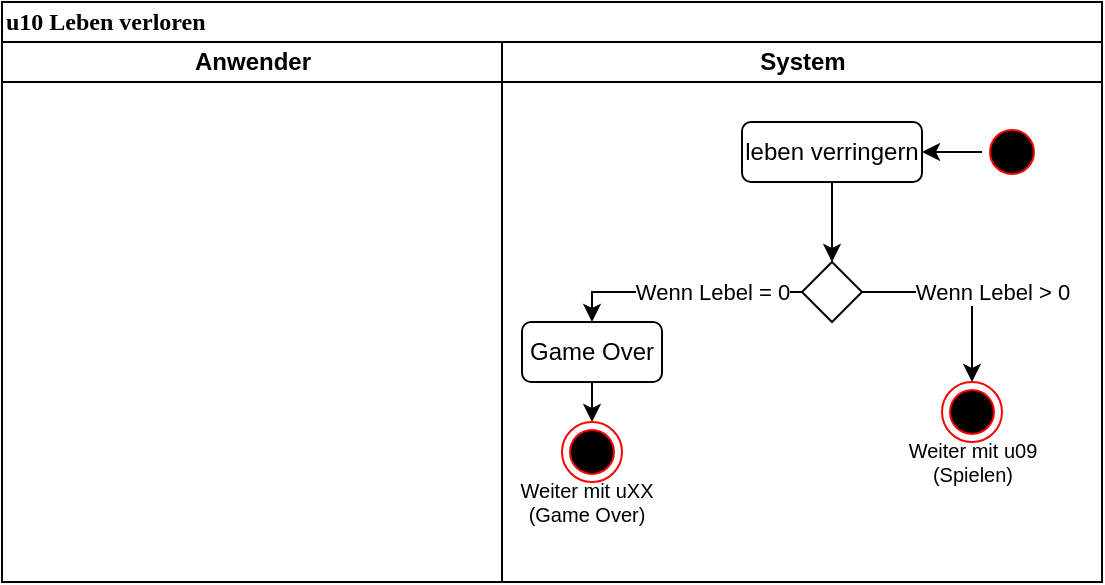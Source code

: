 <mxfile version="22.0.8" type="github">
  <diagram name="Seite-1" id="60NqQOznhc1A8SArfkW2">
    <mxGraphModel dx="819" dy="415" grid="1" gridSize="10" guides="1" tooltips="1" connect="1" arrows="1" fold="1" page="1" pageScale="1" pageWidth="827" pageHeight="1169" math="0" shadow="0">
      <root>
        <mxCell id="0" />
        <mxCell id="1" parent="0" />
        <mxCell id="De6Wa1WC866q7eQohw9J-1" value="u10 Leben verloren" style="swimlane;html=1;childLayout=stackLayout;startSize=20;rounded=0;shadow=0;comic=0;labelBackgroundColor=none;strokeWidth=1;fontFamily=Verdana;fontSize=12;align=left;" vertex="1" parent="1">
          <mxGeometry x="40" y="20" width="550" height="290" as="geometry" />
        </mxCell>
        <mxCell id="De6Wa1WC866q7eQohw9J-2" value="Anwender" style="swimlane;html=1;startSize=20;" vertex="1" parent="De6Wa1WC866q7eQohw9J-1">
          <mxGeometry y="20" width="250" height="270" as="geometry" />
        </mxCell>
        <mxCell id="De6Wa1WC866q7eQohw9J-6" value="System" style="swimlane;html=1;startSize=20;" vertex="1" parent="De6Wa1WC866q7eQohw9J-1">
          <mxGeometry x="250" y="20" width="300" height="270" as="geometry" />
        </mxCell>
        <mxCell id="De6Wa1WC866q7eQohw9J-22" style="edgeStyle=orthogonalEdgeStyle;rounded=0;orthogonalLoop=1;jettySize=auto;html=1;exitX=0;exitY=0.5;exitDx=0;exitDy=0;entryX=1;entryY=0.5;entryDx=0;entryDy=0;" edge="1" parent="De6Wa1WC866q7eQohw9J-6" source="De6Wa1WC866q7eQohw9J-3" target="De6Wa1WC866q7eQohw9J-12">
          <mxGeometry relative="1" as="geometry" />
        </mxCell>
        <mxCell id="De6Wa1WC866q7eQohw9J-3" value="" style="ellipse;html=1;shape=startState;fillColor=#000000;strokeColor=#ff0000;" vertex="1" parent="De6Wa1WC866q7eQohw9J-6">
          <mxGeometry x="240" y="40" width="30" height="30" as="geometry" />
        </mxCell>
        <mxCell id="De6Wa1WC866q7eQohw9J-21" style="edgeStyle=orthogonalEdgeStyle;rounded=0;orthogonalLoop=1;jettySize=auto;html=1;exitX=0.5;exitY=1;exitDx=0;exitDy=0;entryX=0.5;entryY=0;entryDx=0;entryDy=0;" edge="1" parent="De6Wa1WC866q7eQohw9J-6" source="De6Wa1WC866q7eQohw9J-12" target="De6Wa1WC866q7eQohw9J-13">
          <mxGeometry relative="1" as="geometry" />
        </mxCell>
        <mxCell id="De6Wa1WC866q7eQohw9J-12" value="leben verringern" style="rounded=1;whiteSpace=wrap;html=1;" vertex="1" parent="De6Wa1WC866q7eQohw9J-6">
          <mxGeometry x="120" y="40" width="90" height="30" as="geometry" />
        </mxCell>
        <mxCell id="De6Wa1WC866q7eQohw9J-13" value="" style="rhombus;whiteSpace=wrap;html=1;" vertex="1" parent="De6Wa1WC866q7eQohw9J-6">
          <mxGeometry x="150" y="110" width="30" height="30" as="geometry" />
        </mxCell>
        <mxCell id="De6Wa1WC866q7eQohw9J-24" style="edgeStyle=orthogonalEdgeStyle;rounded=0;orthogonalLoop=1;jettySize=auto;html=1;exitX=0.5;exitY=1;exitDx=0;exitDy=0;entryX=0.5;entryY=0;entryDx=0;entryDy=0;" edge="1" parent="De6Wa1WC866q7eQohw9J-6" source="De6Wa1WC866q7eQohw9J-14" target="De6Wa1WC866q7eQohw9J-23">
          <mxGeometry relative="1" as="geometry" />
        </mxCell>
        <mxCell id="De6Wa1WC866q7eQohw9J-14" value="Game Over" style="rounded=1;whiteSpace=wrap;html=1;" vertex="1" parent="De6Wa1WC866q7eQohw9J-6">
          <mxGeometry x="10" y="140" width="70" height="30" as="geometry" />
        </mxCell>
        <mxCell id="De6Wa1WC866q7eQohw9J-16" value="" style="endArrow=classic;html=1;rounded=0;entryX=0.5;entryY=0;entryDx=0;entryDy=0;exitX=0;exitY=0.5;exitDx=0;exitDy=0;" edge="1" parent="De6Wa1WC866q7eQohw9J-6" source="De6Wa1WC866q7eQohw9J-13" target="De6Wa1WC866q7eQohw9J-14">
          <mxGeometry relative="1" as="geometry">
            <mxPoint x="24" y="120" as="sourcePoint" />
            <mxPoint x="124" y="120" as="targetPoint" />
            <Array as="points">
              <mxPoint x="45" y="125" />
            </Array>
          </mxGeometry>
        </mxCell>
        <mxCell id="De6Wa1WC866q7eQohw9J-17" value="Wenn Lebel = 0" style="edgeLabel;resizable=0;html=1;align=center;verticalAlign=middle;" connectable="0" vertex="1" parent="De6Wa1WC866q7eQohw9J-16">
          <mxGeometry relative="1" as="geometry">
            <mxPoint x="15" as="offset" />
          </mxGeometry>
        </mxCell>
        <mxCell id="De6Wa1WC866q7eQohw9J-18" value="" style="endArrow=classic;html=1;rounded=0;entryX=0.5;entryY=0;entryDx=0;entryDy=0;exitX=1;exitY=0.5;exitDx=0;exitDy=0;" edge="1" parent="De6Wa1WC866q7eQohw9J-6" source="De6Wa1WC866q7eQohw9J-13" target="De6Wa1WC866q7eQohw9J-7">
          <mxGeometry relative="1" as="geometry">
            <mxPoint x="217.5" y="100" as="sourcePoint" />
            <mxPoint x="240" y="160" as="targetPoint" />
            <Array as="points">
              <mxPoint x="235" y="125" />
            </Array>
          </mxGeometry>
        </mxCell>
        <mxCell id="De6Wa1WC866q7eQohw9J-19" value="Wenn Lebel &amp;gt; 0" style="edgeLabel;resizable=0;html=1;align=center;verticalAlign=middle;" connectable="0" vertex="1" parent="De6Wa1WC866q7eQohw9J-18">
          <mxGeometry relative="1" as="geometry">
            <mxPoint x="15" as="offset" />
          </mxGeometry>
        </mxCell>
        <mxCell id="De6Wa1WC866q7eQohw9J-7" value="" style="ellipse;html=1;shape=endState;fillColor=#000000;strokeColor=#ff0000;" vertex="1" parent="De6Wa1WC866q7eQohw9J-6">
          <mxGeometry x="220" y="170" width="30" height="30" as="geometry" />
        </mxCell>
        <mxCell id="De6Wa1WC866q7eQohw9J-10" value="Weiter mit u09&lt;br style=&quot;font-size: 10px;&quot;&gt;(Spielen)" style="text;html=1;strokeColor=none;fillColor=none;align=center;verticalAlign=middle;whiteSpace=wrap;rounded=0;fontSize=10;" vertex="1" parent="De6Wa1WC866q7eQohw9J-6">
          <mxGeometry x="197.5" y="200" width="75" height="20" as="geometry" />
        </mxCell>
        <mxCell id="De6Wa1WC866q7eQohw9J-23" value="" style="ellipse;html=1;shape=endState;fillColor=#000000;strokeColor=#ff0000;" vertex="1" parent="De6Wa1WC866q7eQohw9J-6">
          <mxGeometry x="30" y="190" width="30" height="30" as="geometry" />
        </mxCell>
        <mxCell id="De6Wa1WC866q7eQohw9J-25" value="Weiter mit uXX&lt;br&gt;(Game Over)" style="text;html=1;strokeColor=none;fillColor=none;align=center;verticalAlign=middle;whiteSpace=wrap;rounded=0;fontSize=10;" vertex="1" parent="De6Wa1WC866q7eQohw9J-6">
          <mxGeometry x="5" y="220" width="75" height="20" as="geometry" />
        </mxCell>
      </root>
    </mxGraphModel>
  </diagram>
</mxfile>
